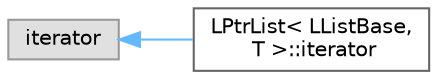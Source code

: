 digraph "Graphical Class Hierarchy"
{
 // LATEX_PDF_SIZE
  bgcolor="transparent";
  edge [fontname=Helvetica,fontsize=10,labelfontname=Helvetica,labelfontsize=10];
  node [fontname=Helvetica,fontsize=10,shape=box,height=0.2,width=0.4];
  rankdir="LR";
  Node0 [id="Node000000",label="iterator",height=0.2,width=0.4,color="grey60", fillcolor="#E0E0E0", style="filled",tooltip=" "];
  Node0 -> Node1 [id="edge4971_Node000000_Node000001",dir="back",color="steelblue1",style="solid",tooltip=" "];
  Node1 [id="Node000001",label="LPtrList\< LListBase,\l T \>::iterator",height=0.2,width=0.4,color="grey40", fillcolor="white", style="filled",URL="$classFoam_1_1LPtrList_1_1iterator.html",tooltip=" "];
}
